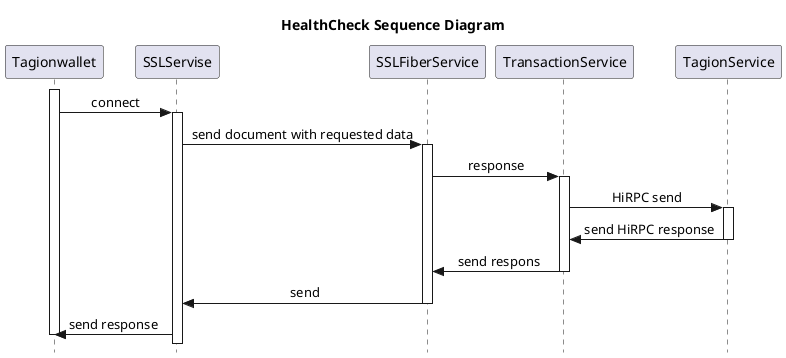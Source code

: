 @startuml HealthCheck Sequence

skinparam Style strictuml
skinparam SequenceMessageAlign center
hide empty description
title HealthCheck Sequence Diagram

participant Tagionwallet as tagionwallet
participant SSLServise as SSL_service
participant SSLFiberService as SSL_fiber_service
participant TransactionService as transactionservice
participant TagionService as tagionservice

activate tagionwallet
tagionwallet -> SSL_service : connect
activate SSL_service
SSL_service -> SSL_fiber_service : send document with requested data
activate SSL_fiber_service
SSL_fiber_service -> transactionservice  : response
activate transactionservice
transactionservice -> tagionservice: HiRPC send
activate tagionservice
tagionservice -> transactionservice: send HiRPC response
deactivate tagionservice
transactionservice -> SSL_fiber_service: send respons 
deactivate transactionservice
SSL_fiber_service -> SSL_service: send
deactivate SSL_fiber_service
SSL_service -> tagionwallet: send response
deactivate tagionwallet
